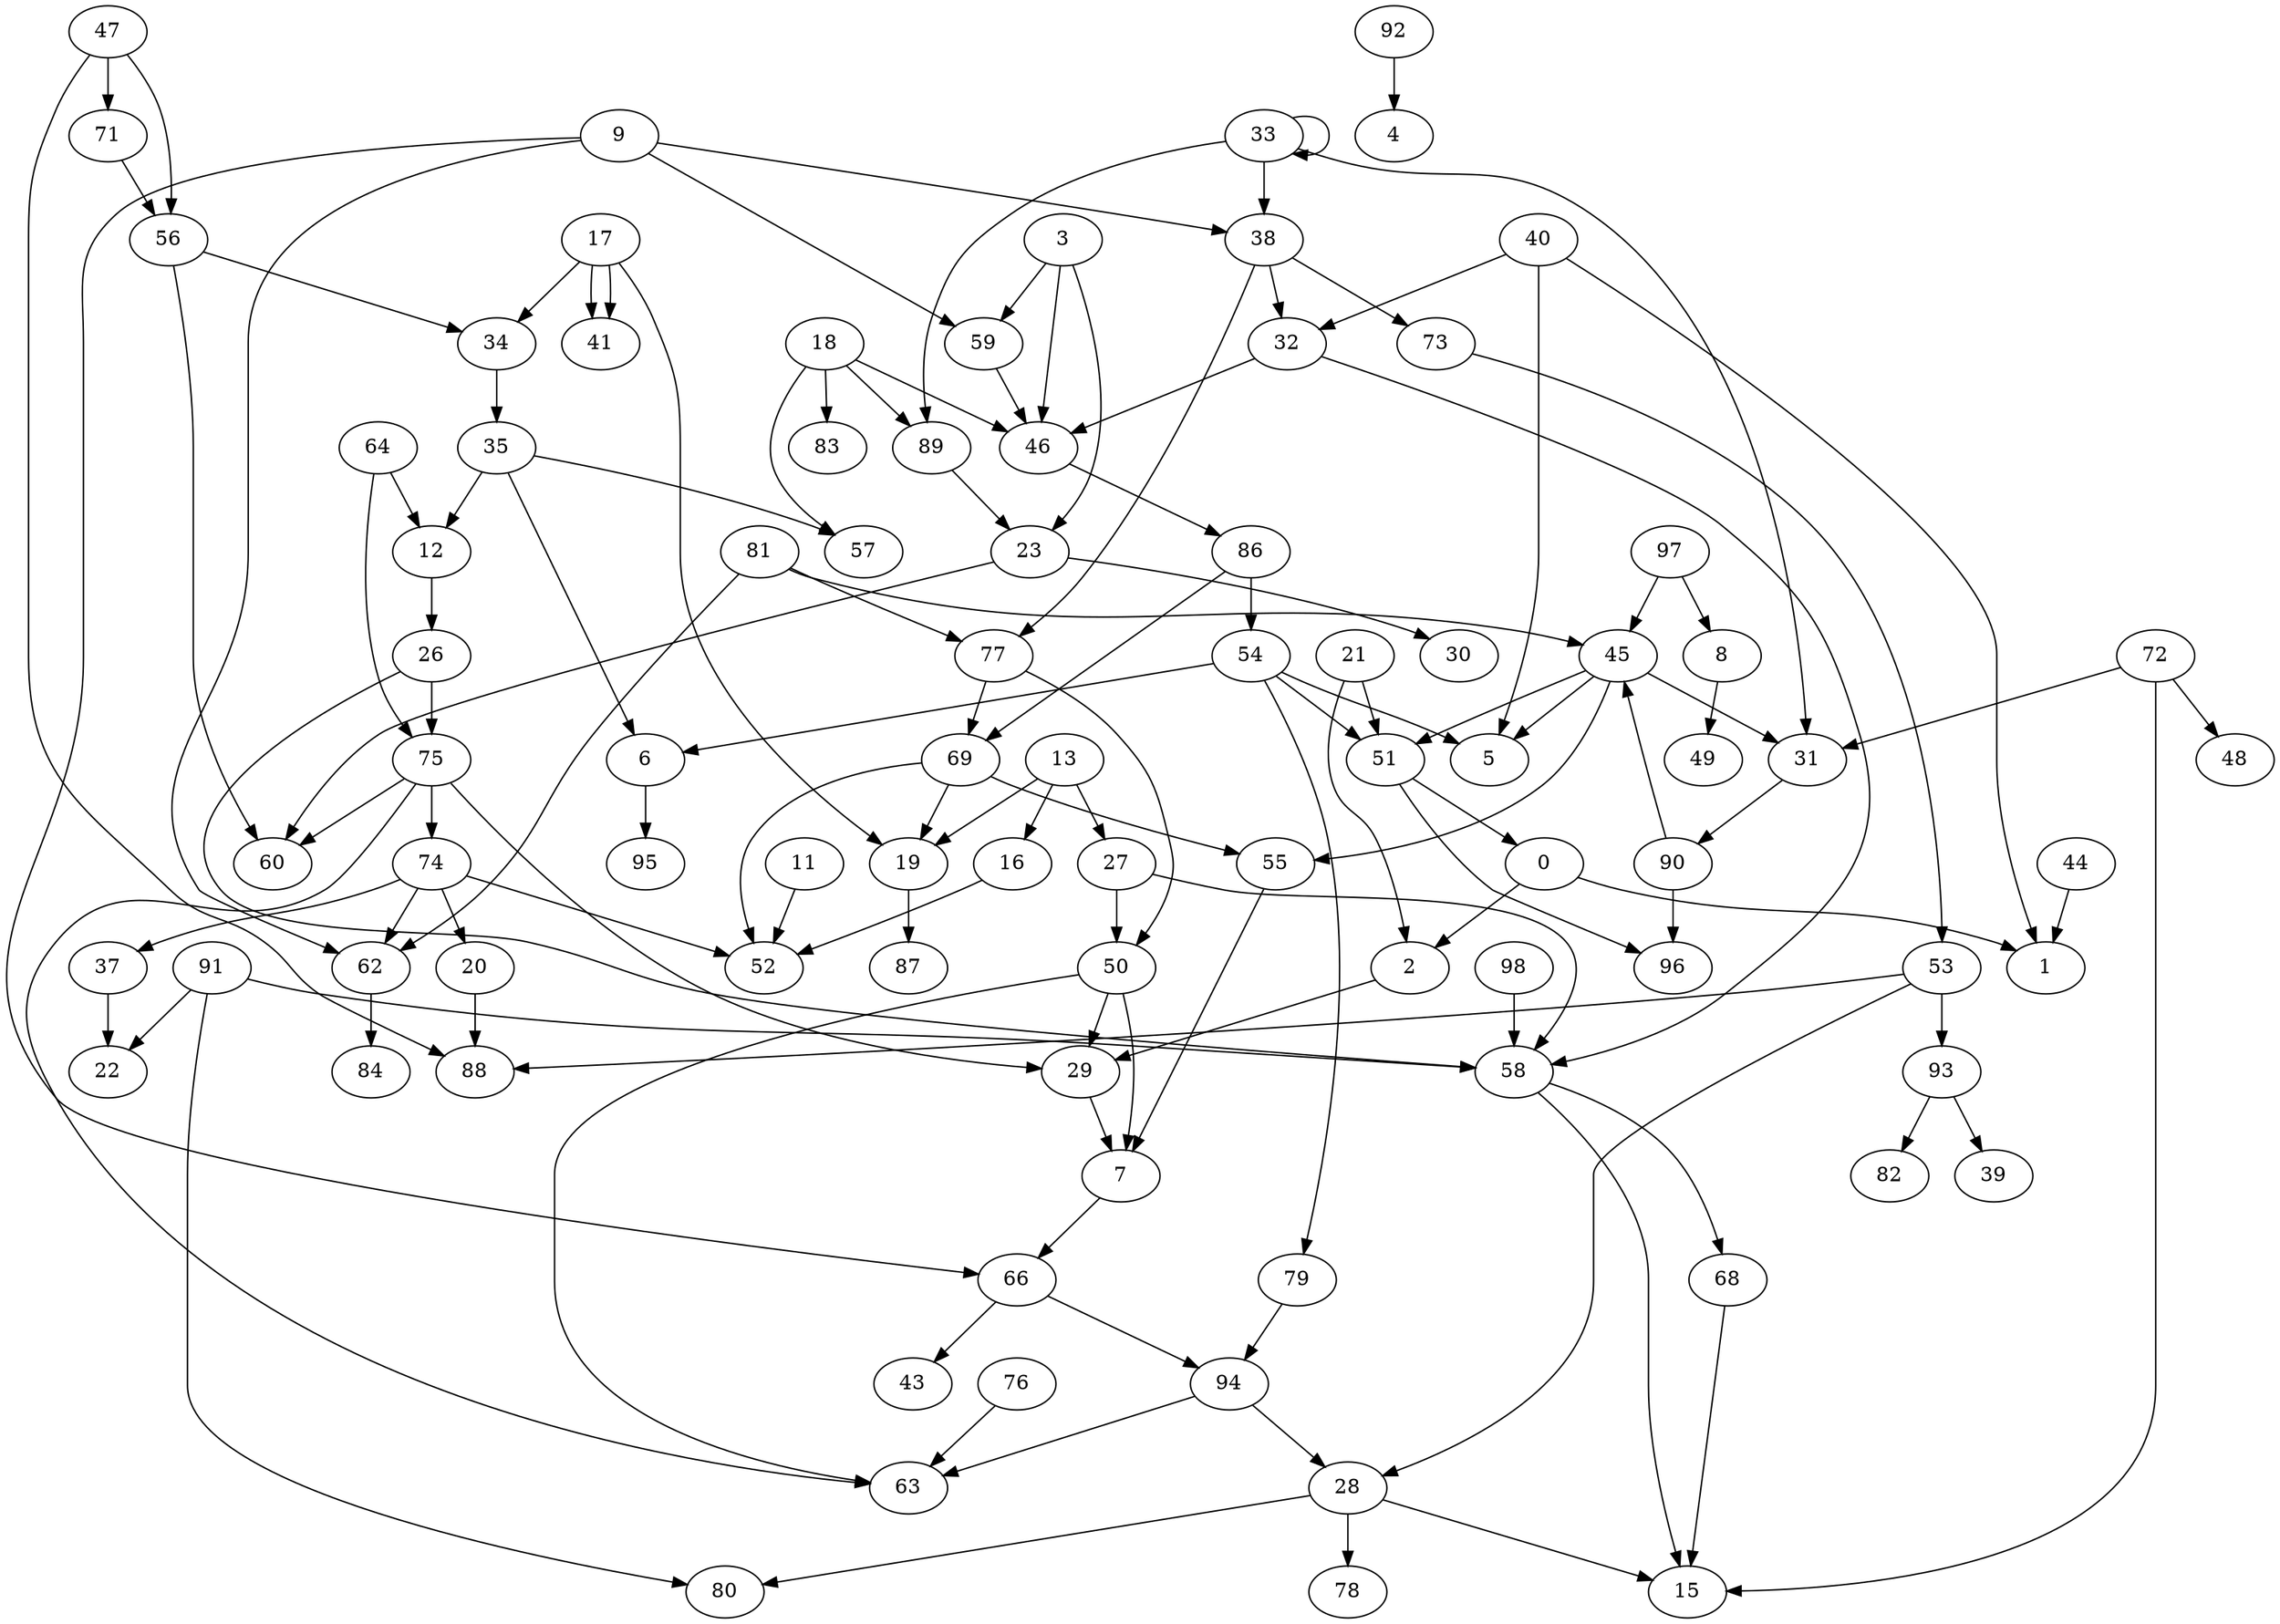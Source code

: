 digraph cfg {
0 -> { 1 2 }
2 -> { 29 }
3 -> { 46 }
3 -> { 23 }
3 -> { 59 }
6 -> { 95 }
7 -> { 66 }
8 -> { 49 }
9 -> { 66 }
9 -> { 59 }
9 -> { 62 }
9 -> { 38 }
11 -> { 52 }
12 -> { 26 }
13 -> { 19 }
13 -> { 16 }
13 -> { 27 }
16 -> { 52 }
17 -> { 41 }
17 -> { 34 }
17 -> { 19 }
17 -> { 41 }
18 -> { 89 }
18 -> { 83 }
18 -> { 57 }
18 -> { 46 }
19 -> { 87 }
20 -> { 88 }
21 -> { 51 }
21 -> { 2 }
23 -> { 60 }
23 -> { 30 }
26 -> { 58 }
26 -> { 75 }
27 -> { 58 }
27 -> { 50 }
28 -> { 15 }
28 -> { 78 }
28 -> { 80 }
29 -> { 7 }
31 -> { 90 }
32 -> { 58 }
32 -> { 46 }
33 -> { 38 }
33 -> { 89 }
33 -> { 33 }
33 -> { 31 }
34 -> { 35 }
35 -> { 57 }
35 -> { 12 }
35 -> { 6 }
37 -> { 22 }
38 -> { 73 }
38 -> { 32 }
38 -> { 77 }
40 -> { 1 }
40 -> { 5 }
40 -> { 32 }
44 -> { 1 }
45 -> { 5 }
45 -> { 55 }
45 -> { 51 }
45 -> { 31 }
46 -> { 86 }
47 -> { 56 }
47 -> { 71 }
47 -> { 88 }
50 -> { 7 }
50 -> { 63 }
50 -> { 29 }
51 -> { 0 }
51 -> { 96 }
53 -> { 88 }
53 -> { 28 }
53 -> { 93 }
54 -> { 5 }
54 -> { 6 }
54 -> { 51 }
54 -> { 79 }
55 -> { 7 }
56 -> { 34 }
56 -> { 60 }
58 -> { 68 }
58 -> { 15 }
59 -> { 46 }
62 -> { 84 }
64 -> { 75 }
64 -> { 12 }
66 -> { 94 }
66 -> { 43 }
68 -> { 15 }
69 -> { 55 }
69 -> { 52 }
69 -> { 19 }
71 -> { 56 }
72 -> { 31 }
72 -> { 48 }
72 -> { 15 }
73 -> { 53 }
74 -> { 20 }
74 -> { 52 }
74 -> { 62 }
74 -> { 37 }
75 -> { 60 }
75 -> { 29 }
75 -> { 74 }
75 -> { 63 }
76 -> { 63 }
77 -> { 69 }
77 -> { 50 }
79 -> { 94 }
81 -> { 62 }
81 -> { 45 }
81 -> { 77 }
86 -> { 69 }
86 -> { 54 }
89 -> { 23 }
90 -> { 96 }
90 -> { 45 }
91 -> { 58 }
91 -> { 80 }
91 -> { 22 }
92 -> { 4 }
93 -> { 82 }
93 -> { 39 }
94 -> { 63 }
94 -> { 28 }
97 -> { 8 }
97 -> { 45 }
98 -> { 58 }
}

